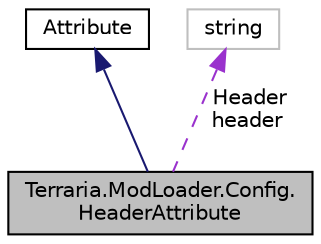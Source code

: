 digraph "Terraria.ModLoader.Config.HeaderAttribute"
{
  edge [fontname="Helvetica",fontsize="10",labelfontname="Helvetica",labelfontsize="10"];
  node [fontname="Helvetica",fontsize="10",shape=record];
  Node2 [label="Terraria.ModLoader.Config.\lHeaderAttribute",height=0.2,width=0.4,color="black", fillcolor="grey75", style="filled", fontcolor="black"];
  Node3 -> Node2 [dir="back",color="midnightblue",fontsize="10",style="solid",fontname="Helvetica"];
  Node3 [label="Attribute",height=0.2,width=0.4,color="black", fillcolor="white", style="filled",URL="$class_attribute.html"];
  Node4 -> Node2 [dir="back",color="darkorchid3",fontsize="10",style="dashed",label=" Header\nheader" ,fontname="Helvetica"];
  Node4 [label="string",height=0.2,width=0.4,color="grey75", fillcolor="white", style="filled"];
}
